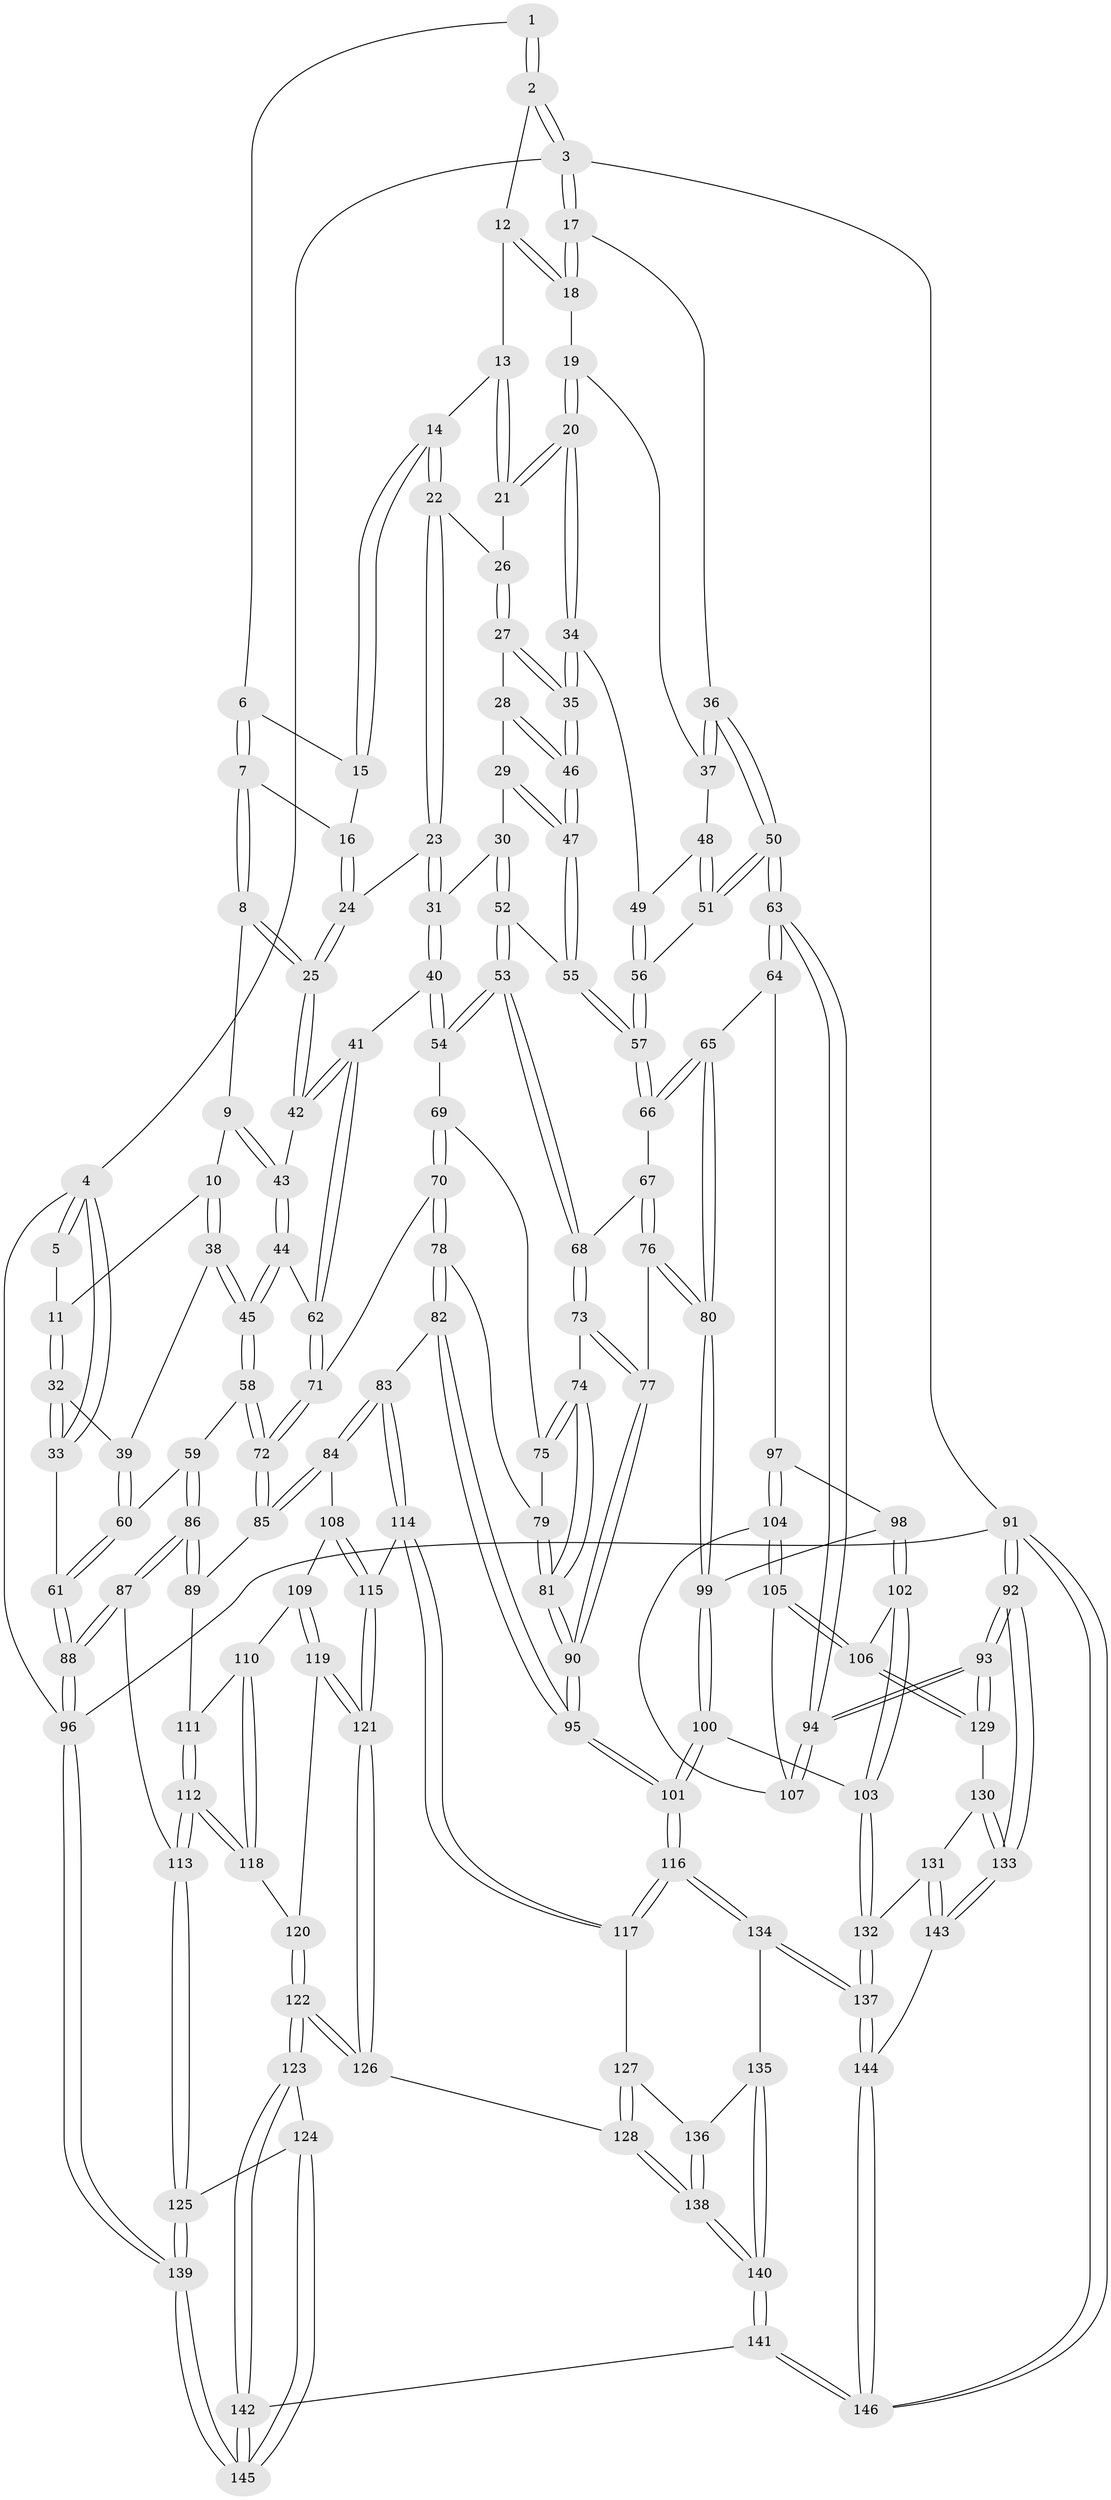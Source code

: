 // Generated by graph-tools (version 1.1) at 2025/27/03/09/25 03:27:03]
// undirected, 146 vertices, 362 edges
graph export_dot {
graph [start="1"]
  node [color=gray90,style=filled];
  1 [pos="+0.5367875919709392+0"];
  2 [pos="+0.8371167032541095+0"];
  3 [pos="+1+0"];
  4 [pos="+0+0"];
  5 [pos="+0.19303834023656175+0"];
  6 [pos="+0.5355890304762307+0"];
  7 [pos="+0.4189185405394715+0.06633637263883664"];
  8 [pos="+0.38739623394308476+0.12644236616395013"];
  9 [pos="+0.30742049732641846+0.10799171301771168"];
  10 [pos="+0.24272646674680673+0.06946702740112311"];
  11 [pos="+0.21863151931738667+0.016973057625471234"];
  12 [pos="+0.8314392128734194+0"];
  13 [pos="+0.7862871285919335+0"];
  14 [pos="+0.6471796784292514+0.08476693869349496"];
  15 [pos="+0.542051094990476+0"];
  16 [pos="+0.5369944444957679+0.05245819700256111"];
  17 [pos="+1+0.15944912540793843"];
  18 [pos="+0.9156041758979558+0.09595730257873235"];
  19 [pos="+0.8774359002733987+0.13737583829431052"];
  20 [pos="+0.824225806158742+0.17390968083008917"];
  21 [pos="+0.7733494106657219+0.11750421917398195"];
  22 [pos="+0.6470906690390315+0.0864245591435401"];
  23 [pos="+0.5889781120806448+0.13846569008583023"];
  24 [pos="+0.5430934753756465+0.12350476702905816"];
  25 [pos="+0.41761897000095055+0.1561980204076191"];
  26 [pos="+0.713554010598968+0.11915578216682605"];
  27 [pos="+0.6921474727859286+0.17717473588123697"];
  28 [pos="+0.6674162818912958+0.19988499023147932"];
  29 [pos="+0.6603843432976242+0.20355723574289447"];
  30 [pos="+0.6395444778221233+0.21321070913212736"];
  31 [pos="+0.6051763618366346+0.19091441691724478"];
  32 [pos="+0+0.1542053078018664"];
  33 [pos="+0+0.1465586102632547"];
  34 [pos="+0.819555403877477+0.2145828644590047"];
  35 [pos="+0.8077332668907234+0.22955822508039758"];
  36 [pos="+1+0.21829240425843452"];
  37 [pos="+0.9667311239910495+0.21211528121961548"];
  38 [pos="+0.14440673356806827+0.22121803521696012"];
  39 [pos="+0.08808189538090293+0.21779161589865226"];
  40 [pos="+0.4991559437545204+0.30533735902626985"];
  41 [pos="+0.473875462534084+0.30526406265514655"];
  42 [pos="+0.4237256068653669+0.19189952430057433"];
  43 [pos="+0.2711148378954617+0.3112818814393199"];
  44 [pos="+0.26405107658016175+0.3252794755691524"];
  45 [pos="+0.21681501513338022+0.3515321587771977"];
  46 [pos="+0.8037402956575532+0.23624556042781739"];
  47 [pos="+0.7913721159078123+0.26335245427090503"];
  48 [pos="+0.9117678389984564+0.2341512795791835"];
  49 [pos="+0.8462494548686895+0.22609386039811194"];
  50 [pos="+1+0.3321342567479392"];
  51 [pos="+0.9782327885548063+0.33087246883709953"];
  52 [pos="+0.682581774292874+0.3234754186062135"];
  53 [pos="+0.6545464418842376+0.37288764274570246"];
  54 [pos="+0.6410519102426059+0.37366526344177065"];
  55 [pos="+0.7895792028471373+0.2675376088583845"];
  56 [pos="+0.9423619829114589+0.3383133279142598"];
  57 [pos="+0.8594289187871043+0.38702801752605165"];
  58 [pos="+0.2134237411968322+0.36153024278614676"];
  59 [pos="+0.12302442728442678+0.43714889966838566"];
  60 [pos="+0.04613968215372201+0.4019893672049014"];
  61 [pos="+0+0.34875551812640854"];
  62 [pos="+0.4417807762158377+0.34724033379938907"];
  63 [pos="+1+0.46690450384385346"];
  64 [pos="+0.9343025567760206+0.5135045203305365"];
  65 [pos="+0.8636612135299486+0.46258376192099543"];
  66 [pos="+0.847913749729303+0.42816350799558756"];
  67 [pos="+0.7525735739676908+0.4258768530964751"];
  68 [pos="+0.6838652078051082+0.41105341550533914"];
  69 [pos="+0.6105272629264424+0.4070436624520462"];
  70 [pos="+0.4566368874250089+0.4582994354323288"];
  71 [pos="+0.4336296116552308+0.44168306099793103"];
  72 [pos="+0.3452402692520746+0.4958837149817257"];
  73 [pos="+0.68255498038885+0.44106844178930243"];
  74 [pos="+0.6340413100380614+0.5264048222000469"];
  75 [pos="+0.574281420054593+0.47963623481413836"];
  76 [pos="+0.7655385770874427+0.5536061255667328"];
  77 [pos="+0.7276013987409032+0.540503334027764"];
  78 [pos="+0.5051428279604306+0.5162483869614877"];
  79 [pos="+0.5594718359774938+0.490012220762891"];
  80 [pos="+0.7720949053437931+0.5574289655121388"];
  81 [pos="+0.6305638278279643+0.5748320976338521"];
  82 [pos="+0.5183908228500517+0.6179641290683481"];
  83 [pos="+0.4365418134985759+0.6335823648391721"];
  84 [pos="+0.3483642837855895+0.6047460074421134"];
  85 [pos="+0.32430254494325705+0.5720168292067814"];
  86 [pos="+0.1259107052940339+0.570252240448171"];
  87 [pos="+0.014165567329958604+0.6833805186078619"];
  88 [pos="+0+0.691372223272813"];
  89 [pos="+0.20164393228881572+0.5865435700527248"];
  90 [pos="+0.6308796592283212+0.589672169117704"];
  91 [pos="+1+1"];
  92 [pos="+1+1"];
  93 [pos="+1+0.9447142717572365"];
  94 [pos="+1+0.6185977755029681"];
  95 [pos="+0.5949049460072132+0.6627376047702322"];
  96 [pos="+0+1"];
  97 [pos="+0.8958722570642088+0.6096217230738018"];
  98 [pos="+0.8323671861460574+0.6195061633816259"];
  99 [pos="+0.7863344876431897+0.6093847407949046"];
  100 [pos="+0.6670713727927922+0.7407459107959082"];
  101 [pos="+0.6384417501415924+0.7466864524922046"];
  102 [pos="+0.8392842664598017+0.7462132383486253"];
  103 [pos="+0.7743890608166663+0.7666737198856721"];
  104 [pos="+0.8986825156422641+0.6142921043208953"];
  105 [pos="+0.9111245123343814+0.7465801097452882"];
  106 [pos="+0.9103960162715392+0.7483616540107347"];
  107 [pos="+1+0.6645074665322431"];
  108 [pos="+0.3443552171232306+0.61796807114943"];
  109 [pos="+0.2790780301268592+0.7007901128864664"];
  110 [pos="+0.2715733248039368+0.7018619644429338"];
  111 [pos="+0.22827988984695124+0.666196588886699"];
  112 [pos="+0.20408641573534278+0.7480596672016752"];
  113 [pos="+0.12184443748486753+0.7929083629650271"];
  114 [pos="+0.42120296278975466+0.7365863579540485"];
  115 [pos="+0.3499206545407983+0.763084918015178"];
  116 [pos="+0.6162608799126024+0.7933760071664592"];
  117 [pos="+0.5002514773417459+0.8001770824861589"];
  118 [pos="+0.23243746377335808+0.743575870495384"];
  119 [pos="+0.32299091742971237+0.762325151804701"];
  120 [pos="+0.24430151036885422+0.7495060037358824"];
  121 [pos="+0.34074380726423226+0.7746329895829037"];
  122 [pos="+0.3016524739965425+0.8543748370377137"];
  123 [pos="+0.2699519962082193+0.8805388022117713"];
  124 [pos="+0.2194965745353113+0.8682360031907684"];
  125 [pos="+0.1307026685292437+0.8162704726716444"];
  126 [pos="+0.3352595150928616+0.8324267476822147"];
  127 [pos="+0.4894870518939255+0.8072004548811494"];
  128 [pos="+0.37606655183734516+0.847710396381072"];
  129 [pos="+0.9140886308747277+0.7548119856986232"];
  130 [pos="+0.9092670813326222+0.8125403329612673"];
  131 [pos="+0.8940026403420522+0.8714781083164979"];
  132 [pos="+0.8374026881832434+0.8865243677847973"];
  133 [pos="+1+1"];
  134 [pos="+0.6189484221023309+0.8239105061598864"];
  135 [pos="+0.5880719867228058+0.8839158424378857"];
  136 [pos="+0.4554956083606635+0.8914693951384743"];
  137 [pos="+0.772999667604286+0.98326570866465"];
  138 [pos="+0.42695778461452305+0.9367152725001594"];
  139 [pos="+0+1"];
  140 [pos="+0.46866622830106863+1"];
  141 [pos="+0.45721581370987463+1"];
  142 [pos="+0.3629316874305879+1"];
  143 [pos="+0.953466931782192+0.9124469257561811"];
  144 [pos="+0.7868090693449845+1"];
  145 [pos="+0+1"];
  146 [pos="+0.7851829506116609+1"];
  1 -- 2;
  1 -- 2;
  1 -- 6;
  2 -- 3;
  2 -- 3;
  2 -- 12;
  3 -- 4;
  3 -- 17;
  3 -- 17;
  3 -- 91;
  4 -- 5;
  4 -- 5;
  4 -- 33;
  4 -- 33;
  4 -- 96;
  5 -- 11;
  6 -- 7;
  6 -- 7;
  6 -- 15;
  7 -- 8;
  7 -- 8;
  7 -- 16;
  8 -- 9;
  8 -- 25;
  8 -- 25;
  9 -- 10;
  9 -- 43;
  9 -- 43;
  10 -- 11;
  10 -- 38;
  10 -- 38;
  11 -- 32;
  11 -- 32;
  12 -- 13;
  12 -- 18;
  12 -- 18;
  13 -- 14;
  13 -- 21;
  13 -- 21;
  14 -- 15;
  14 -- 15;
  14 -- 22;
  14 -- 22;
  15 -- 16;
  16 -- 24;
  16 -- 24;
  17 -- 18;
  17 -- 18;
  17 -- 36;
  18 -- 19;
  19 -- 20;
  19 -- 20;
  19 -- 37;
  20 -- 21;
  20 -- 21;
  20 -- 34;
  20 -- 34;
  21 -- 26;
  22 -- 23;
  22 -- 23;
  22 -- 26;
  23 -- 24;
  23 -- 31;
  23 -- 31;
  24 -- 25;
  24 -- 25;
  25 -- 42;
  25 -- 42;
  26 -- 27;
  26 -- 27;
  27 -- 28;
  27 -- 35;
  27 -- 35;
  28 -- 29;
  28 -- 46;
  28 -- 46;
  29 -- 30;
  29 -- 47;
  29 -- 47;
  30 -- 31;
  30 -- 52;
  30 -- 52;
  31 -- 40;
  31 -- 40;
  32 -- 33;
  32 -- 33;
  32 -- 39;
  33 -- 61;
  34 -- 35;
  34 -- 35;
  34 -- 49;
  35 -- 46;
  35 -- 46;
  36 -- 37;
  36 -- 37;
  36 -- 50;
  36 -- 50;
  37 -- 48;
  38 -- 39;
  38 -- 45;
  38 -- 45;
  39 -- 60;
  39 -- 60;
  40 -- 41;
  40 -- 54;
  40 -- 54;
  41 -- 42;
  41 -- 42;
  41 -- 62;
  41 -- 62;
  42 -- 43;
  43 -- 44;
  43 -- 44;
  44 -- 45;
  44 -- 45;
  44 -- 62;
  45 -- 58;
  45 -- 58;
  46 -- 47;
  46 -- 47;
  47 -- 55;
  47 -- 55;
  48 -- 49;
  48 -- 51;
  48 -- 51;
  49 -- 56;
  49 -- 56;
  50 -- 51;
  50 -- 51;
  50 -- 63;
  50 -- 63;
  51 -- 56;
  52 -- 53;
  52 -- 53;
  52 -- 55;
  53 -- 54;
  53 -- 54;
  53 -- 68;
  53 -- 68;
  54 -- 69;
  55 -- 57;
  55 -- 57;
  56 -- 57;
  56 -- 57;
  57 -- 66;
  57 -- 66;
  58 -- 59;
  58 -- 72;
  58 -- 72;
  59 -- 60;
  59 -- 86;
  59 -- 86;
  60 -- 61;
  60 -- 61;
  61 -- 88;
  61 -- 88;
  62 -- 71;
  62 -- 71;
  63 -- 64;
  63 -- 64;
  63 -- 94;
  63 -- 94;
  64 -- 65;
  64 -- 97;
  65 -- 66;
  65 -- 66;
  65 -- 80;
  65 -- 80;
  66 -- 67;
  67 -- 68;
  67 -- 76;
  67 -- 76;
  68 -- 73;
  68 -- 73;
  69 -- 70;
  69 -- 70;
  69 -- 75;
  70 -- 71;
  70 -- 78;
  70 -- 78;
  71 -- 72;
  71 -- 72;
  72 -- 85;
  72 -- 85;
  73 -- 74;
  73 -- 77;
  73 -- 77;
  74 -- 75;
  74 -- 75;
  74 -- 81;
  74 -- 81;
  75 -- 79;
  76 -- 77;
  76 -- 80;
  76 -- 80;
  77 -- 90;
  77 -- 90;
  78 -- 79;
  78 -- 82;
  78 -- 82;
  79 -- 81;
  79 -- 81;
  80 -- 99;
  80 -- 99;
  81 -- 90;
  81 -- 90;
  82 -- 83;
  82 -- 95;
  82 -- 95;
  83 -- 84;
  83 -- 84;
  83 -- 114;
  83 -- 114;
  84 -- 85;
  84 -- 85;
  84 -- 108;
  85 -- 89;
  86 -- 87;
  86 -- 87;
  86 -- 89;
  86 -- 89;
  87 -- 88;
  87 -- 88;
  87 -- 113;
  88 -- 96;
  88 -- 96;
  89 -- 111;
  90 -- 95;
  90 -- 95;
  91 -- 92;
  91 -- 92;
  91 -- 146;
  91 -- 146;
  91 -- 96;
  92 -- 93;
  92 -- 93;
  92 -- 133;
  92 -- 133;
  93 -- 94;
  93 -- 94;
  93 -- 129;
  93 -- 129;
  94 -- 107;
  94 -- 107;
  95 -- 101;
  95 -- 101;
  96 -- 139;
  96 -- 139;
  97 -- 98;
  97 -- 104;
  97 -- 104;
  98 -- 99;
  98 -- 102;
  98 -- 102;
  99 -- 100;
  99 -- 100;
  100 -- 101;
  100 -- 101;
  100 -- 103;
  101 -- 116;
  101 -- 116;
  102 -- 103;
  102 -- 103;
  102 -- 106;
  103 -- 132;
  103 -- 132;
  104 -- 105;
  104 -- 105;
  104 -- 107;
  105 -- 106;
  105 -- 106;
  105 -- 107;
  106 -- 129;
  106 -- 129;
  108 -- 109;
  108 -- 115;
  108 -- 115;
  109 -- 110;
  109 -- 119;
  109 -- 119;
  110 -- 111;
  110 -- 118;
  110 -- 118;
  111 -- 112;
  111 -- 112;
  112 -- 113;
  112 -- 113;
  112 -- 118;
  112 -- 118;
  113 -- 125;
  113 -- 125;
  114 -- 115;
  114 -- 117;
  114 -- 117;
  115 -- 121;
  115 -- 121;
  116 -- 117;
  116 -- 117;
  116 -- 134;
  116 -- 134;
  117 -- 127;
  118 -- 120;
  119 -- 120;
  119 -- 121;
  119 -- 121;
  120 -- 122;
  120 -- 122;
  121 -- 126;
  121 -- 126;
  122 -- 123;
  122 -- 123;
  122 -- 126;
  122 -- 126;
  123 -- 124;
  123 -- 142;
  123 -- 142;
  124 -- 125;
  124 -- 145;
  124 -- 145;
  125 -- 139;
  125 -- 139;
  126 -- 128;
  127 -- 128;
  127 -- 128;
  127 -- 136;
  128 -- 138;
  128 -- 138;
  129 -- 130;
  130 -- 131;
  130 -- 133;
  130 -- 133;
  131 -- 132;
  131 -- 143;
  131 -- 143;
  132 -- 137;
  132 -- 137;
  133 -- 143;
  133 -- 143;
  134 -- 135;
  134 -- 137;
  134 -- 137;
  135 -- 136;
  135 -- 140;
  135 -- 140;
  136 -- 138;
  136 -- 138;
  137 -- 144;
  137 -- 144;
  138 -- 140;
  138 -- 140;
  139 -- 145;
  139 -- 145;
  140 -- 141;
  140 -- 141;
  141 -- 142;
  141 -- 146;
  141 -- 146;
  142 -- 145;
  142 -- 145;
  143 -- 144;
  144 -- 146;
  144 -- 146;
}
